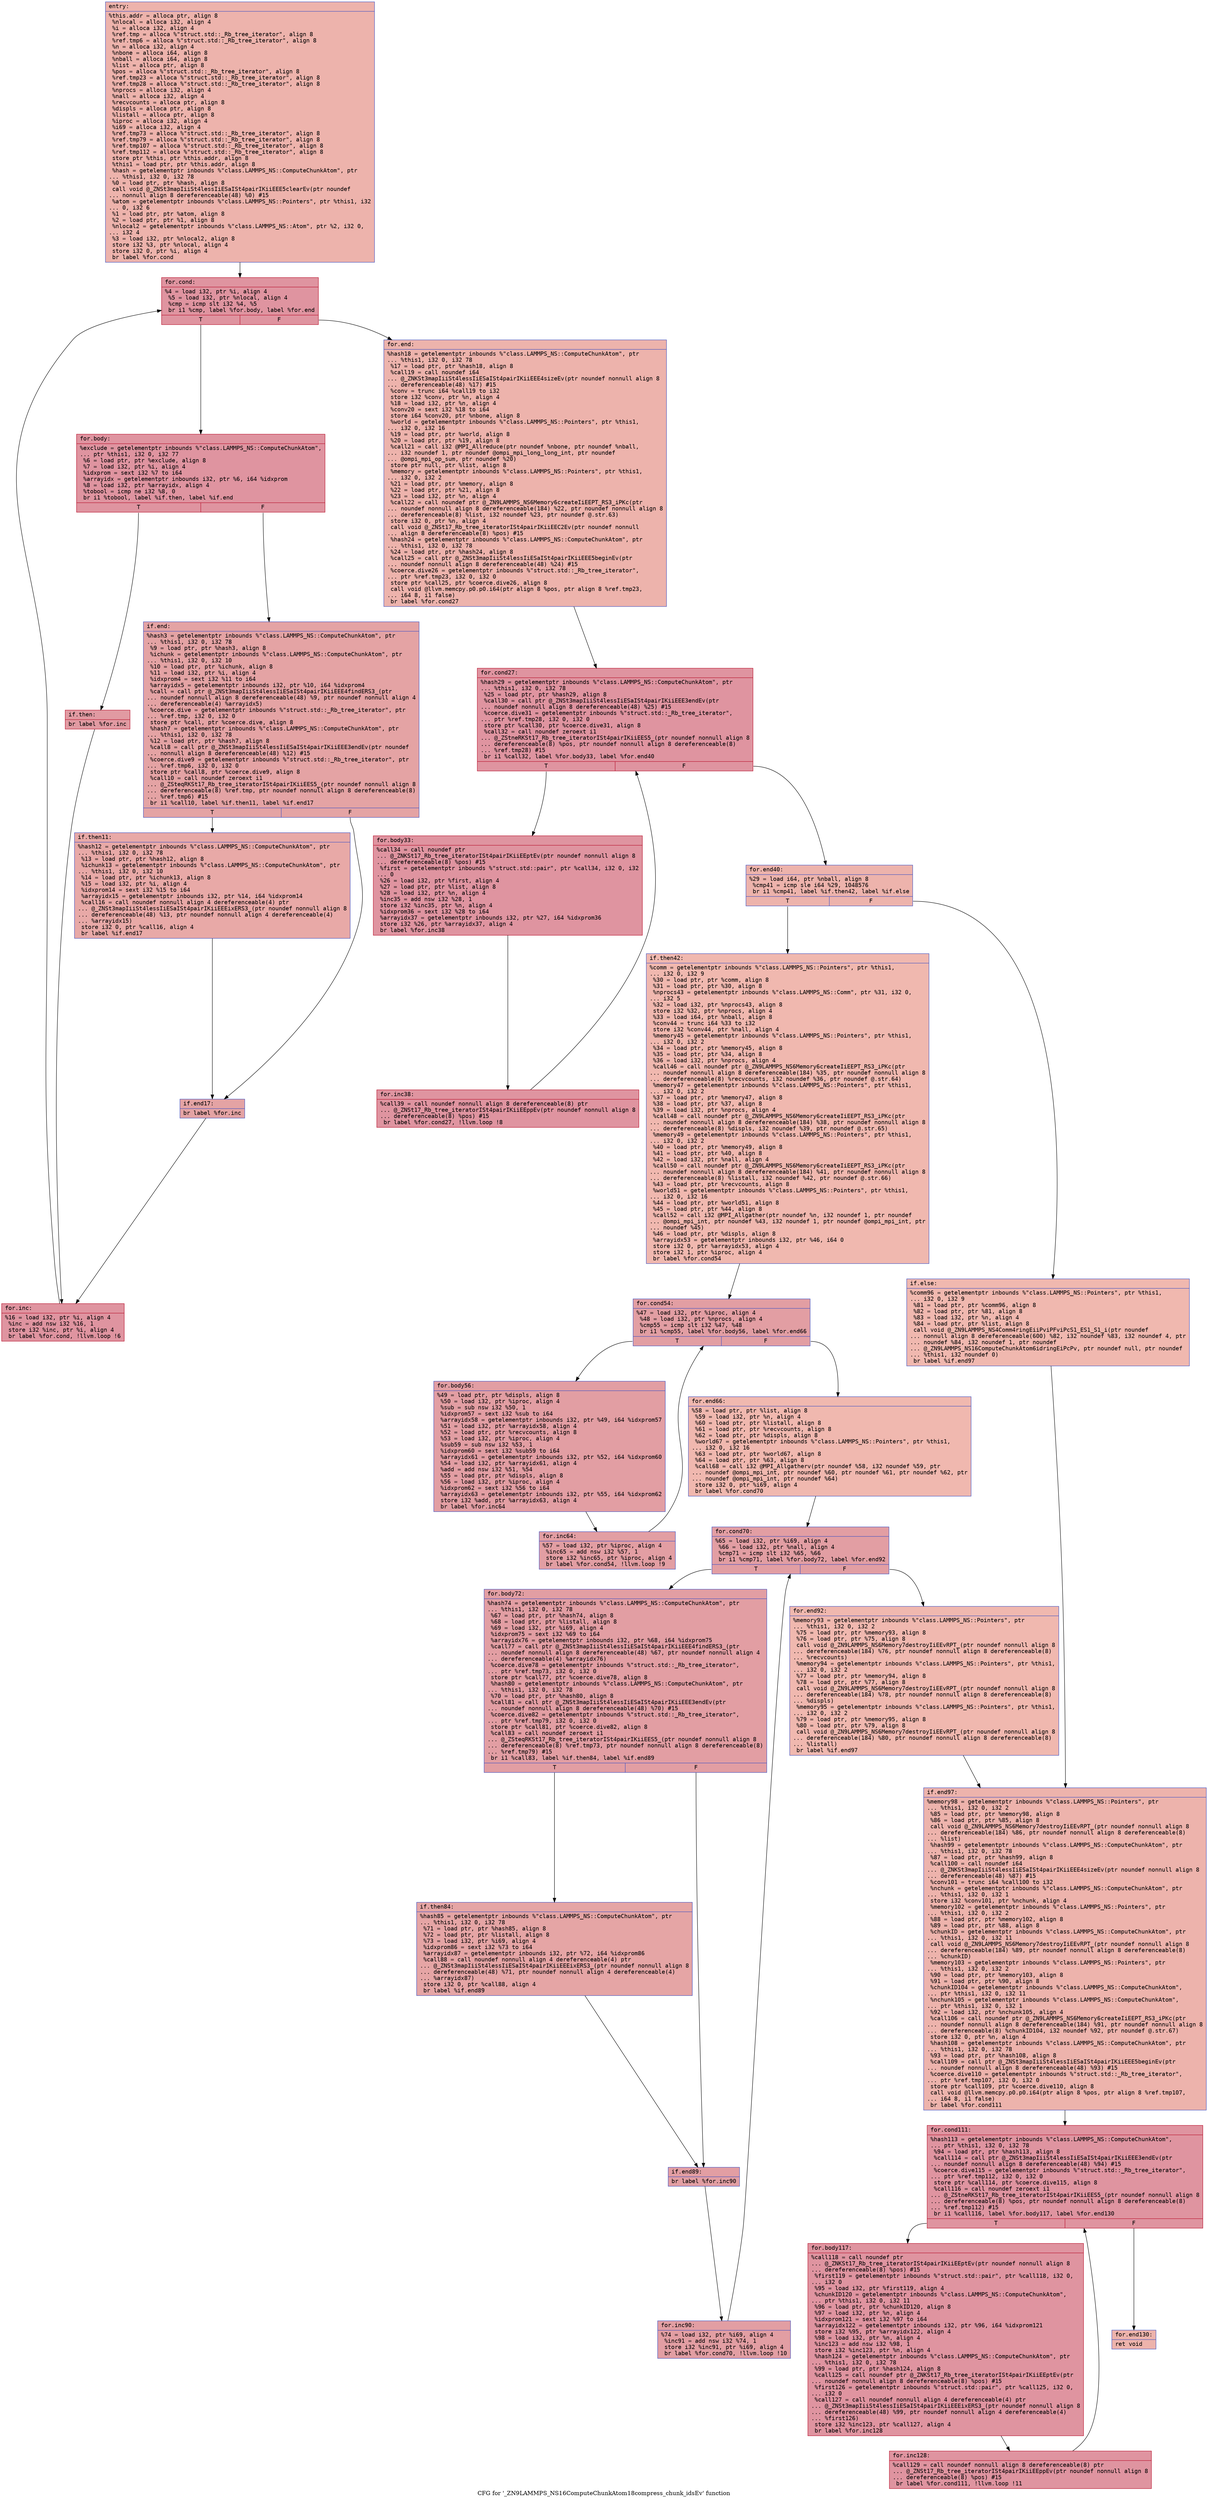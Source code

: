 digraph "CFG for '_ZN9LAMMPS_NS16ComputeChunkAtom18compress_chunk_idsEv' function" {
	label="CFG for '_ZN9LAMMPS_NS16ComputeChunkAtom18compress_chunk_idsEv' function";

	Node0x56369a87b1c0 [shape=record,color="#3d50c3ff", style=filled, fillcolor="#d6524470" fontname="Courier",label="{entry:\l|  %this.addr = alloca ptr, align 8\l  %nlocal = alloca i32, align 4\l  %i = alloca i32, align 4\l  %ref.tmp = alloca %\"struct.std::_Rb_tree_iterator\", align 8\l  %ref.tmp6 = alloca %\"struct.std::_Rb_tree_iterator\", align 8\l  %n = alloca i32, align 4\l  %nbone = alloca i64, align 8\l  %nball = alloca i64, align 8\l  %list = alloca ptr, align 8\l  %pos = alloca %\"struct.std::_Rb_tree_iterator\", align 8\l  %ref.tmp23 = alloca %\"struct.std::_Rb_tree_iterator\", align 8\l  %ref.tmp28 = alloca %\"struct.std::_Rb_tree_iterator\", align 8\l  %nprocs = alloca i32, align 4\l  %nall = alloca i32, align 4\l  %recvcounts = alloca ptr, align 8\l  %displs = alloca ptr, align 8\l  %listall = alloca ptr, align 8\l  %iproc = alloca i32, align 4\l  %i69 = alloca i32, align 4\l  %ref.tmp73 = alloca %\"struct.std::_Rb_tree_iterator\", align 8\l  %ref.tmp79 = alloca %\"struct.std::_Rb_tree_iterator\", align 8\l  %ref.tmp107 = alloca %\"struct.std::_Rb_tree_iterator\", align 8\l  %ref.tmp112 = alloca %\"struct.std::_Rb_tree_iterator\", align 8\l  store ptr %this, ptr %this.addr, align 8\l  %this1 = load ptr, ptr %this.addr, align 8\l  %hash = getelementptr inbounds %\"class.LAMMPS_NS::ComputeChunkAtom\", ptr\l... %this1, i32 0, i32 78\l  %0 = load ptr, ptr %hash, align 8\l  call void @_ZNSt3mapIiiSt4lessIiESaISt4pairIKiiEEE5clearEv(ptr noundef\l... nonnull align 8 dereferenceable(48) %0) #15\l  %atom = getelementptr inbounds %\"class.LAMMPS_NS::Pointers\", ptr %this1, i32\l... 0, i32 6\l  %1 = load ptr, ptr %atom, align 8\l  %2 = load ptr, ptr %1, align 8\l  %nlocal2 = getelementptr inbounds %\"class.LAMMPS_NS::Atom\", ptr %2, i32 0,\l... i32 4\l  %3 = load i32, ptr %nlocal2, align 8\l  store i32 %3, ptr %nlocal, align 4\l  store i32 0, ptr %i, align 4\l  br label %for.cond\l}"];
	Node0x56369a87b1c0 -> Node0x56369a880330[tooltip="entry -> for.cond\nProbability 100.00%" ];
	Node0x56369a880330 [shape=record,color="#b70d28ff", style=filled, fillcolor="#b70d2870" fontname="Courier",label="{for.cond:\l|  %4 = load i32, ptr %i, align 4\l  %5 = load i32, ptr %nlocal, align 4\l  %cmp = icmp slt i32 %4, %5\l  br i1 %cmp, label %for.body, label %for.end\l|{<s0>T|<s1>F}}"];
	Node0x56369a880330:s0 -> Node0x56369a8805d0[tooltip="for.cond -> for.body\nProbability 96.88%" ];
	Node0x56369a880330:s1 -> Node0x56369a880650[tooltip="for.cond -> for.end\nProbability 3.12%" ];
	Node0x56369a8805d0 [shape=record,color="#b70d28ff", style=filled, fillcolor="#b70d2870" fontname="Courier",label="{for.body:\l|  %exclude = getelementptr inbounds %\"class.LAMMPS_NS::ComputeChunkAtom\",\l... ptr %this1, i32 0, i32 77\l  %6 = load ptr, ptr %exclude, align 8\l  %7 = load i32, ptr %i, align 4\l  %idxprom = sext i32 %7 to i64\l  %arrayidx = getelementptr inbounds i32, ptr %6, i64 %idxprom\l  %8 = load i32, ptr %arrayidx, align 4\l  %tobool = icmp ne i32 %8, 0\l  br i1 %tobool, label %if.then, label %if.end\l|{<s0>T|<s1>F}}"];
	Node0x56369a8805d0:s0 -> Node0x56369a880be0[tooltip="for.body -> if.then\nProbability 62.50%" ];
	Node0x56369a8805d0:s1 -> Node0x56369a880c50[tooltip="for.body -> if.end\nProbability 37.50%" ];
	Node0x56369a880be0 [shape=record,color="#b70d28ff", style=filled, fillcolor="#bb1b2c70" fontname="Courier",label="{if.then:\l|  br label %for.inc\l}"];
	Node0x56369a880be0 -> Node0x56369a880d70[tooltip="if.then -> for.inc\nProbability 100.00%" ];
	Node0x56369a880c50 [shape=record,color="#3d50c3ff", style=filled, fillcolor="#c32e3170" fontname="Courier",label="{if.end:\l|  %hash3 = getelementptr inbounds %\"class.LAMMPS_NS::ComputeChunkAtom\", ptr\l... %this1, i32 0, i32 78\l  %9 = load ptr, ptr %hash3, align 8\l  %ichunk = getelementptr inbounds %\"class.LAMMPS_NS::ComputeChunkAtom\", ptr\l... %this1, i32 0, i32 10\l  %10 = load ptr, ptr %ichunk, align 8\l  %11 = load i32, ptr %i, align 4\l  %idxprom4 = sext i32 %11 to i64\l  %arrayidx5 = getelementptr inbounds i32, ptr %10, i64 %idxprom4\l  %call = call ptr @_ZNSt3mapIiiSt4lessIiESaISt4pairIKiiEEE4findERS3_(ptr\l... noundef nonnull align 8 dereferenceable(48) %9, ptr noundef nonnull align 4\l... dereferenceable(4) %arrayidx5)\l  %coerce.dive = getelementptr inbounds %\"struct.std::_Rb_tree_iterator\", ptr\l... %ref.tmp, i32 0, i32 0\l  store ptr %call, ptr %coerce.dive, align 8\l  %hash7 = getelementptr inbounds %\"class.LAMMPS_NS::ComputeChunkAtom\", ptr\l... %this1, i32 0, i32 78\l  %12 = load ptr, ptr %hash7, align 8\l  %call8 = call ptr @_ZNSt3mapIiiSt4lessIiESaISt4pairIKiiEEE3endEv(ptr noundef\l... nonnull align 8 dereferenceable(48) %12) #15\l  %coerce.dive9 = getelementptr inbounds %\"struct.std::_Rb_tree_iterator\", ptr\l... %ref.tmp6, i32 0, i32 0\l  store ptr %call8, ptr %coerce.dive9, align 8\l  %call10 = call noundef zeroext i1\l... @_ZSteqRKSt17_Rb_tree_iteratorISt4pairIKiiEES5_(ptr noundef nonnull align 8\l... dereferenceable(8) %ref.tmp, ptr noundef nonnull align 8 dereferenceable(8)\l... %ref.tmp6) #15\l  br i1 %call10, label %if.then11, label %if.end17\l|{<s0>T|<s1>F}}"];
	Node0x56369a880c50:s0 -> Node0x56369a87fb10[tooltip="if.end -> if.then11\nProbability 50.00%" ];
	Node0x56369a880c50:s1 -> Node0x56369a87fb90[tooltip="if.end -> if.end17\nProbability 50.00%" ];
	Node0x56369a87fb10 [shape=record,color="#3d50c3ff", style=filled, fillcolor="#ca3b3770" fontname="Courier",label="{if.then11:\l|  %hash12 = getelementptr inbounds %\"class.LAMMPS_NS::ComputeChunkAtom\", ptr\l... %this1, i32 0, i32 78\l  %13 = load ptr, ptr %hash12, align 8\l  %ichunk13 = getelementptr inbounds %\"class.LAMMPS_NS::ComputeChunkAtom\", ptr\l... %this1, i32 0, i32 10\l  %14 = load ptr, ptr %ichunk13, align 8\l  %15 = load i32, ptr %i, align 4\l  %idxprom14 = sext i32 %15 to i64\l  %arrayidx15 = getelementptr inbounds i32, ptr %14, i64 %idxprom14\l  %call16 = call noundef nonnull align 4 dereferenceable(4) ptr\l... @_ZNSt3mapIiiSt4lessIiESaISt4pairIKiiEEEixERS3_(ptr noundef nonnull align 8\l... dereferenceable(48) %13, ptr noundef nonnull align 4 dereferenceable(4)\l... %arrayidx15)\l  store i32 0, ptr %call16, align 4\l  br label %if.end17\l}"];
	Node0x56369a87fb10 -> Node0x56369a87fb90[tooltip="if.then11 -> if.end17\nProbability 100.00%" ];
	Node0x56369a87fb90 [shape=record,color="#3d50c3ff", style=filled, fillcolor="#c32e3170" fontname="Courier",label="{if.end17:\l|  br label %for.inc\l}"];
	Node0x56369a87fb90 -> Node0x56369a880d70[tooltip="if.end17 -> for.inc\nProbability 100.00%" ];
	Node0x56369a880d70 [shape=record,color="#b70d28ff", style=filled, fillcolor="#b70d2870" fontname="Courier",label="{for.inc:\l|  %16 = load i32, ptr %i, align 4\l  %inc = add nsw i32 %16, 1\l  store i32 %inc, ptr %i, align 4\l  br label %for.cond, !llvm.loop !6\l}"];
	Node0x56369a880d70 -> Node0x56369a880330[tooltip="for.inc -> for.cond\nProbability 100.00%" ];
	Node0x56369a880650 [shape=record,color="#3d50c3ff", style=filled, fillcolor="#d6524470" fontname="Courier",label="{for.end:\l|  %hash18 = getelementptr inbounds %\"class.LAMMPS_NS::ComputeChunkAtom\", ptr\l... %this1, i32 0, i32 78\l  %17 = load ptr, ptr %hash18, align 8\l  %call19 = call noundef i64\l... @_ZNKSt3mapIiiSt4lessIiESaISt4pairIKiiEEE4sizeEv(ptr noundef nonnull align 8\l... dereferenceable(48) %17) #15\l  %conv = trunc i64 %call19 to i32\l  store i32 %conv, ptr %n, align 4\l  %18 = load i32, ptr %n, align 4\l  %conv20 = sext i32 %18 to i64\l  store i64 %conv20, ptr %nbone, align 8\l  %world = getelementptr inbounds %\"class.LAMMPS_NS::Pointers\", ptr %this1,\l... i32 0, i32 16\l  %19 = load ptr, ptr %world, align 8\l  %20 = load ptr, ptr %19, align 8\l  %call21 = call i32 @MPI_Allreduce(ptr noundef %nbone, ptr noundef %nball,\l... i32 noundef 1, ptr noundef @ompi_mpi_long_long_int, ptr noundef\l... @ompi_mpi_op_sum, ptr noundef %20)\l  store ptr null, ptr %list, align 8\l  %memory = getelementptr inbounds %\"class.LAMMPS_NS::Pointers\", ptr %this1,\l... i32 0, i32 2\l  %21 = load ptr, ptr %memory, align 8\l  %22 = load ptr, ptr %21, align 8\l  %23 = load i32, ptr %n, align 4\l  %call22 = call noundef ptr @_ZN9LAMMPS_NS6Memory6createIiEEPT_RS3_iPKc(ptr\l... noundef nonnull align 8 dereferenceable(184) %22, ptr noundef nonnull align 8\l... dereferenceable(8) %list, i32 noundef %23, ptr noundef @.str.63)\l  store i32 0, ptr %n, align 4\l  call void @_ZNSt17_Rb_tree_iteratorISt4pairIKiiEEC2Ev(ptr noundef nonnull\l... align 8 dereferenceable(8) %pos) #15\l  %hash24 = getelementptr inbounds %\"class.LAMMPS_NS::ComputeChunkAtom\", ptr\l... %this1, i32 0, i32 78\l  %24 = load ptr, ptr %hash24, align 8\l  %call25 = call ptr @_ZNSt3mapIiiSt4lessIiESaISt4pairIKiiEEE5beginEv(ptr\l... noundef nonnull align 8 dereferenceable(48) %24) #15\l  %coerce.dive26 = getelementptr inbounds %\"struct.std::_Rb_tree_iterator\",\l... ptr %ref.tmp23, i32 0, i32 0\l  store ptr %call25, ptr %coerce.dive26, align 8\l  call void @llvm.memcpy.p0.p0.i64(ptr align 8 %pos, ptr align 8 %ref.tmp23,\l... i64 8, i1 false)\l  br label %for.cond27\l}"];
	Node0x56369a880650 -> Node0x56369a884320[tooltip="for.end -> for.cond27\nProbability 100.00%" ];
	Node0x56369a884320 [shape=record,color="#b70d28ff", style=filled, fillcolor="#b70d2870" fontname="Courier",label="{for.cond27:\l|  %hash29 = getelementptr inbounds %\"class.LAMMPS_NS::ComputeChunkAtom\", ptr\l... %this1, i32 0, i32 78\l  %25 = load ptr, ptr %hash29, align 8\l  %call30 = call ptr @_ZNSt3mapIiiSt4lessIiESaISt4pairIKiiEEE3endEv(ptr\l... noundef nonnull align 8 dereferenceable(48) %25) #15\l  %coerce.dive31 = getelementptr inbounds %\"struct.std::_Rb_tree_iterator\",\l... ptr %ref.tmp28, i32 0, i32 0\l  store ptr %call30, ptr %coerce.dive31, align 8\l  %call32 = call noundef zeroext i1\l... @_ZStneRKSt17_Rb_tree_iteratorISt4pairIKiiEES5_(ptr noundef nonnull align 8\l... dereferenceable(8) %pos, ptr noundef nonnull align 8 dereferenceable(8)\l... %ref.tmp28) #15\l  br i1 %call32, label %for.body33, label %for.end40\l|{<s0>T|<s1>F}}"];
	Node0x56369a884320:s0 -> Node0x56369a884940[tooltip="for.cond27 -> for.body33\nProbability 96.88%" ];
	Node0x56369a884320:s1 -> Node0x56369a8849c0[tooltip="for.cond27 -> for.end40\nProbability 3.12%" ];
	Node0x56369a884940 [shape=record,color="#b70d28ff", style=filled, fillcolor="#b70d2870" fontname="Courier",label="{for.body33:\l|  %call34 = call noundef ptr\l... @_ZNKSt17_Rb_tree_iteratorISt4pairIKiiEEptEv(ptr noundef nonnull align 8\l... dereferenceable(8) %pos) #15\l  %first = getelementptr inbounds %\"struct.std::pair\", ptr %call34, i32 0, i32\l... 0\l  %26 = load i32, ptr %first, align 4\l  %27 = load ptr, ptr %list, align 8\l  %28 = load i32, ptr %n, align 4\l  %inc35 = add nsw i32 %28, 1\l  store i32 %inc35, ptr %n, align 4\l  %idxprom36 = sext i32 %28 to i64\l  %arrayidx37 = getelementptr inbounds i32, ptr %27, i64 %idxprom36\l  store i32 %26, ptr %arrayidx37, align 4\l  br label %for.inc38\l}"];
	Node0x56369a884940 -> Node0x56369a885220[tooltip="for.body33 -> for.inc38\nProbability 100.00%" ];
	Node0x56369a885220 [shape=record,color="#b70d28ff", style=filled, fillcolor="#b70d2870" fontname="Courier",label="{for.inc38:\l|  %call39 = call noundef nonnull align 8 dereferenceable(8) ptr\l... @_ZNSt17_Rb_tree_iteratorISt4pairIKiiEEppEv(ptr noundef nonnull align 8\l... dereferenceable(8) %pos) #15\l  br label %for.cond27, !llvm.loop !8\l}"];
	Node0x56369a885220 -> Node0x56369a884320[tooltip="for.inc38 -> for.cond27\nProbability 100.00%" ];
	Node0x56369a8849c0 [shape=record,color="#3d50c3ff", style=filled, fillcolor="#d6524470" fontname="Courier",label="{for.end40:\l|  %29 = load i64, ptr %nball, align 8\l  %cmp41 = icmp sle i64 %29, 1048576\l  br i1 %cmp41, label %if.then42, label %if.else\l|{<s0>T|<s1>F}}"];
	Node0x56369a8849c0:s0 -> Node0x56369a8857a0[tooltip="for.end40 -> if.then42\nProbability 50.00%" ];
	Node0x56369a8849c0:s1 -> Node0x56369a885820[tooltip="for.end40 -> if.else\nProbability 50.00%" ];
	Node0x56369a8857a0 [shape=record,color="#3d50c3ff", style=filled, fillcolor="#dc5d4a70" fontname="Courier",label="{if.then42:\l|  %comm = getelementptr inbounds %\"class.LAMMPS_NS::Pointers\", ptr %this1,\l... i32 0, i32 9\l  %30 = load ptr, ptr %comm, align 8\l  %31 = load ptr, ptr %30, align 8\l  %nprocs43 = getelementptr inbounds %\"class.LAMMPS_NS::Comm\", ptr %31, i32 0,\l... i32 5\l  %32 = load i32, ptr %nprocs43, align 8\l  store i32 %32, ptr %nprocs, align 4\l  %33 = load i64, ptr %nball, align 8\l  %conv44 = trunc i64 %33 to i32\l  store i32 %conv44, ptr %nall, align 4\l  %memory45 = getelementptr inbounds %\"class.LAMMPS_NS::Pointers\", ptr %this1,\l... i32 0, i32 2\l  %34 = load ptr, ptr %memory45, align 8\l  %35 = load ptr, ptr %34, align 8\l  %36 = load i32, ptr %nprocs, align 4\l  %call46 = call noundef ptr @_ZN9LAMMPS_NS6Memory6createIiEEPT_RS3_iPKc(ptr\l... noundef nonnull align 8 dereferenceable(184) %35, ptr noundef nonnull align 8\l... dereferenceable(8) %recvcounts, i32 noundef %36, ptr noundef @.str.64)\l  %memory47 = getelementptr inbounds %\"class.LAMMPS_NS::Pointers\", ptr %this1,\l... i32 0, i32 2\l  %37 = load ptr, ptr %memory47, align 8\l  %38 = load ptr, ptr %37, align 8\l  %39 = load i32, ptr %nprocs, align 4\l  %call48 = call noundef ptr @_ZN9LAMMPS_NS6Memory6createIiEEPT_RS3_iPKc(ptr\l... noundef nonnull align 8 dereferenceable(184) %38, ptr noundef nonnull align 8\l... dereferenceable(8) %displs, i32 noundef %39, ptr noundef @.str.65)\l  %memory49 = getelementptr inbounds %\"class.LAMMPS_NS::Pointers\", ptr %this1,\l... i32 0, i32 2\l  %40 = load ptr, ptr %memory49, align 8\l  %41 = load ptr, ptr %40, align 8\l  %42 = load i32, ptr %nall, align 4\l  %call50 = call noundef ptr @_ZN9LAMMPS_NS6Memory6createIiEEPT_RS3_iPKc(ptr\l... noundef nonnull align 8 dereferenceable(184) %41, ptr noundef nonnull align 8\l... dereferenceable(8) %listall, i32 noundef %42, ptr noundef @.str.66)\l  %43 = load ptr, ptr %recvcounts, align 8\l  %world51 = getelementptr inbounds %\"class.LAMMPS_NS::Pointers\", ptr %this1,\l... i32 0, i32 16\l  %44 = load ptr, ptr %world51, align 8\l  %45 = load ptr, ptr %44, align 8\l  %call52 = call i32 @MPI_Allgather(ptr noundef %n, i32 noundef 1, ptr noundef\l... @ompi_mpi_int, ptr noundef %43, i32 noundef 1, ptr noundef @ompi_mpi_int, ptr\l... noundef %45)\l  %46 = load ptr, ptr %displs, align 8\l  %arrayidx53 = getelementptr inbounds i32, ptr %46, i64 0\l  store i32 0, ptr %arrayidx53, align 4\l  store i32 1, ptr %iproc, align 4\l  br label %for.cond54\l}"];
	Node0x56369a8857a0 -> Node0x56369a881be0[tooltip="if.then42 -> for.cond54\nProbability 100.00%" ];
	Node0x56369a881be0 [shape=record,color="#3d50c3ff", style=filled, fillcolor="#be242e70" fontname="Courier",label="{for.cond54:\l|  %47 = load i32, ptr %iproc, align 4\l  %48 = load i32, ptr %nprocs, align 4\l  %cmp55 = icmp slt i32 %47, %48\l  br i1 %cmp55, label %for.body56, label %for.end66\l|{<s0>T|<s1>F}}"];
	Node0x56369a881be0:s0 -> Node0x56369a881e30[tooltip="for.cond54 -> for.body56\nProbability 96.88%" ];
	Node0x56369a881be0:s1 -> Node0x56369a881eb0[tooltip="for.cond54 -> for.end66\nProbability 3.12%" ];
	Node0x56369a881e30 [shape=record,color="#3d50c3ff", style=filled, fillcolor="#be242e70" fontname="Courier",label="{for.body56:\l|  %49 = load ptr, ptr %displs, align 8\l  %50 = load i32, ptr %iproc, align 4\l  %sub = sub nsw i32 %50, 1\l  %idxprom57 = sext i32 %sub to i64\l  %arrayidx58 = getelementptr inbounds i32, ptr %49, i64 %idxprom57\l  %51 = load i32, ptr %arrayidx58, align 4\l  %52 = load ptr, ptr %recvcounts, align 8\l  %53 = load i32, ptr %iproc, align 4\l  %sub59 = sub nsw i32 %53, 1\l  %idxprom60 = sext i32 %sub59 to i64\l  %arrayidx61 = getelementptr inbounds i32, ptr %52, i64 %idxprom60\l  %54 = load i32, ptr %arrayidx61, align 4\l  %add = add nsw i32 %51, %54\l  %55 = load ptr, ptr %displs, align 8\l  %56 = load i32, ptr %iproc, align 4\l  %idxprom62 = sext i32 %56 to i64\l  %arrayidx63 = getelementptr inbounds i32, ptr %55, i64 %idxprom62\l  store i32 %add, ptr %arrayidx63, align 4\l  br label %for.inc64\l}"];
	Node0x56369a881e30 -> Node0x56369a8890d0[tooltip="for.body56 -> for.inc64\nProbability 100.00%" ];
	Node0x56369a8890d0 [shape=record,color="#3d50c3ff", style=filled, fillcolor="#be242e70" fontname="Courier",label="{for.inc64:\l|  %57 = load i32, ptr %iproc, align 4\l  %inc65 = add nsw i32 %57, 1\l  store i32 %inc65, ptr %iproc, align 4\l  br label %for.cond54, !llvm.loop !9\l}"];
	Node0x56369a8890d0 -> Node0x56369a881be0[tooltip="for.inc64 -> for.cond54\nProbability 100.00%" ];
	Node0x56369a881eb0 [shape=record,color="#3d50c3ff", style=filled, fillcolor="#dc5d4a70" fontname="Courier",label="{for.end66:\l|  %58 = load ptr, ptr %list, align 8\l  %59 = load i32, ptr %n, align 4\l  %60 = load ptr, ptr %listall, align 8\l  %61 = load ptr, ptr %recvcounts, align 8\l  %62 = load ptr, ptr %displs, align 8\l  %world67 = getelementptr inbounds %\"class.LAMMPS_NS::Pointers\", ptr %this1,\l... i32 0, i32 16\l  %63 = load ptr, ptr %world67, align 8\l  %64 = load ptr, ptr %63, align 8\l  %call68 = call i32 @MPI_Allgatherv(ptr noundef %58, i32 noundef %59, ptr\l... noundef @ompi_mpi_int, ptr noundef %60, ptr noundef %61, ptr noundef %62, ptr\l... noundef @ompi_mpi_int, ptr noundef %64)\l  store i32 0, ptr %i69, align 4\l  br label %for.cond70\l}"];
	Node0x56369a881eb0 -> Node0x56369a889d20[tooltip="for.end66 -> for.cond70\nProbability 100.00%" ];
	Node0x56369a889d20 [shape=record,color="#3d50c3ff", style=filled, fillcolor="#be242e70" fontname="Courier",label="{for.cond70:\l|  %65 = load i32, ptr %i69, align 4\l  %66 = load i32, ptr %nall, align 4\l  %cmp71 = icmp slt i32 %65, %66\l  br i1 %cmp71, label %for.body72, label %for.end92\l|{<s0>T|<s1>F}}"];
	Node0x56369a889d20:s0 -> Node0x56369a889ed0[tooltip="for.cond70 -> for.body72\nProbability 96.88%" ];
	Node0x56369a889d20:s1 -> Node0x56369a889f50[tooltip="for.cond70 -> for.end92\nProbability 3.12%" ];
	Node0x56369a889ed0 [shape=record,color="#3d50c3ff", style=filled, fillcolor="#be242e70" fontname="Courier",label="{for.body72:\l|  %hash74 = getelementptr inbounds %\"class.LAMMPS_NS::ComputeChunkAtom\", ptr\l... %this1, i32 0, i32 78\l  %67 = load ptr, ptr %hash74, align 8\l  %68 = load ptr, ptr %listall, align 8\l  %69 = load i32, ptr %i69, align 4\l  %idxprom75 = sext i32 %69 to i64\l  %arrayidx76 = getelementptr inbounds i32, ptr %68, i64 %idxprom75\l  %call77 = call ptr @_ZNSt3mapIiiSt4lessIiESaISt4pairIKiiEEE4findERS3_(ptr\l... noundef nonnull align 8 dereferenceable(48) %67, ptr noundef nonnull align 4\l... dereferenceable(4) %arrayidx76)\l  %coerce.dive78 = getelementptr inbounds %\"struct.std::_Rb_tree_iterator\",\l... ptr %ref.tmp73, i32 0, i32 0\l  store ptr %call77, ptr %coerce.dive78, align 8\l  %hash80 = getelementptr inbounds %\"class.LAMMPS_NS::ComputeChunkAtom\", ptr\l... %this1, i32 0, i32 78\l  %70 = load ptr, ptr %hash80, align 8\l  %call81 = call ptr @_ZNSt3mapIiiSt4lessIiESaISt4pairIKiiEEE3endEv(ptr\l... noundef nonnull align 8 dereferenceable(48) %70) #15\l  %coerce.dive82 = getelementptr inbounds %\"struct.std::_Rb_tree_iterator\",\l... ptr %ref.tmp79, i32 0, i32 0\l  store ptr %call81, ptr %coerce.dive82, align 8\l  %call83 = call noundef zeroext i1\l... @_ZSteqRKSt17_Rb_tree_iteratorISt4pairIKiiEES5_(ptr noundef nonnull align 8\l... dereferenceable(8) %ref.tmp73, ptr noundef nonnull align 8 dereferenceable(8)\l... %ref.tmp79) #15\l  br i1 %call83, label %if.then84, label %if.end89\l|{<s0>T|<s1>F}}"];
	Node0x56369a889ed0:s0 -> Node0x56369a88ad80[tooltip="for.body72 -> if.then84\nProbability 50.00%" ];
	Node0x56369a889ed0:s1 -> Node0x56369a88ae00[tooltip="for.body72 -> if.end89\nProbability 50.00%" ];
	Node0x56369a88ad80 [shape=record,color="#3d50c3ff", style=filled, fillcolor="#c5333470" fontname="Courier",label="{if.then84:\l|  %hash85 = getelementptr inbounds %\"class.LAMMPS_NS::ComputeChunkAtom\", ptr\l... %this1, i32 0, i32 78\l  %71 = load ptr, ptr %hash85, align 8\l  %72 = load ptr, ptr %listall, align 8\l  %73 = load i32, ptr %i69, align 4\l  %idxprom86 = sext i32 %73 to i64\l  %arrayidx87 = getelementptr inbounds i32, ptr %72, i64 %idxprom86\l  %call88 = call noundef nonnull align 4 dereferenceable(4) ptr\l... @_ZNSt3mapIiiSt4lessIiESaISt4pairIKiiEEEixERS3_(ptr noundef nonnull align 8\l... dereferenceable(48) %71, ptr noundef nonnull align 4 dereferenceable(4)\l... %arrayidx87)\l  store i32 0, ptr %call88, align 4\l  br label %if.end89\l}"];
	Node0x56369a88ad80 -> Node0x56369a88ae00[tooltip="if.then84 -> if.end89\nProbability 100.00%" ];
	Node0x56369a88ae00 [shape=record,color="#3d50c3ff", style=filled, fillcolor="#be242e70" fontname="Courier",label="{if.end89:\l|  br label %for.inc90\l}"];
	Node0x56369a88ae00 -> Node0x56369a88b5a0[tooltip="if.end89 -> for.inc90\nProbability 100.00%" ];
	Node0x56369a88b5a0 [shape=record,color="#3d50c3ff", style=filled, fillcolor="#be242e70" fontname="Courier",label="{for.inc90:\l|  %74 = load i32, ptr %i69, align 4\l  %inc91 = add nsw i32 %74, 1\l  store i32 %inc91, ptr %i69, align 4\l  br label %for.cond70, !llvm.loop !10\l}"];
	Node0x56369a88b5a0 -> Node0x56369a889d20[tooltip="for.inc90 -> for.cond70\nProbability 100.00%" ];
	Node0x56369a889f50 [shape=record,color="#3d50c3ff", style=filled, fillcolor="#dc5d4a70" fontname="Courier",label="{for.end92:\l|  %memory93 = getelementptr inbounds %\"class.LAMMPS_NS::Pointers\", ptr\l... %this1, i32 0, i32 2\l  %75 = load ptr, ptr %memory93, align 8\l  %76 = load ptr, ptr %75, align 8\l  call void @_ZN9LAMMPS_NS6Memory7destroyIiEEvRPT_(ptr noundef nonnull align 8\l... dereferenceable(184) %76, ptr noundef nonnull align 8 dereferenceable(8)\l... %recvcounts)\l  %memory94 = getelementptr inbounds %\"class.LAMMPS_NS::Pointers\", ptr %this1,\l... i32 0, i32 2\l  %77 = load ptr, ptr %memory94, align 8\l  %78 = load ptr, ptr %77, align 8\l  call void @_ZN9LAMMPS_NS6Memory7destroyIiEEvRPT_(ptr noundef nonnull align 8\l... dereferenceable(184) %78, ptr noundef nonnull align 8 dereferenceable(8)\l... %displs)\l  %memory95 = getelementptr inbounds %\"class.LAMMPS_NS::Pointers\", ptr %this1,\l... i32 0, i32 2\l  %79 = load ptr, ptr %memory95, align 8\l  %80 = load ptr, ptr %79, align 8\l  call void @_ZN9LAMMPS_NS6Memory7destroyIiEEvRPT_(ptr noundef nonnull align 8\l... dereferenceable(184) %80, ptr noundef nonnull align 8 dereferenceable(8)\l... %listall)\l  br label %if.end97\l}"];
	Node0x56369a889f50 -> Node0x56369a88c320[tooltip="for.end92 -> if.end97\nProbability 100.00%" ];
	Node0x56369a885820 [shape=record,color="#3d50c3ff", style=filled, fillcolor="#dc5d4a70" fontname="Courier",label="{if.else:\l|  %comm96 = getelementptr inbounds %\"class.LAMMPS_NS::Pointers\", ptr %this1,\l... i32 0, i32 9\l  %81 = load ptr, ptr %comm96, align 8\l  %82 = load ptr, ptr %81, align 8\l  %83 = load i32, ptr %n, align 4\l  %84 = load ptr, ptr %list, align 8\l  call void @_ZN9LAMMPS_NS4Comm4ringEiiPviPFviPcS1_ES1_S1_i(ptr noundef\l... nonnull align 8 dereferenceable(600) %82, i32 noundef %83, i32 noundef 4, ptr\l... noundef %84, i32 noundef 1, ptr noundef\l... @_ZN9LAMMPS_NS16ComputeChunkAtom6idringEiPcPv, ptr noundef null, ptr noundef\l... %this1, i32 noundef 0)\l  br label %if.end97\l}"];
	Node0x56369a885820 -> Node0x56369a88c320[tooltip="if.else -> if.end97\nProbability 100.00%" ];
	Node0x56369a88c320 [shape=record,color="#3d50c3ff", style=filled, fillcolor="#d6524470" fontname="Courier",label="{if.end97:\l|  %memory98 = getelementptr inbounds %\"class.LAMMPS_NS::Pointers\", ptr\l... %this1, i32 0, i32 2\l  %85 = load ptr, ptr %memory98, align 8\l  %86 = load ptr, ptr %85, align 8\l  call void @_ZN9LAMMPS_NS6Memory7destroyIiEEvRPT_(ptr noundef nonnull align 8\l... dereferenceable(184) %86, ptr noundef nonnull align 8 dereferenceable(8)\l... %list)\l  %hash99 = getelementptr inbounds %\"class.LAMMPS_NS::ComputeChunkAtom\", ptr\l... %this1, i32 0, i32 78\l  %87 = load ptr, ptr %hash99, align 8\l  %call100 = call noundef i64\l... @_ZNKSt3mapIiiSt4lessIiESaISt4pairIKiiEEE4sizeEv(ptr noundef nonnull align 8\l... dereferenceable(48) %87) #15\l  %conv101 = trunc i64 %call100 to i32\l  %nchunk = getelementptr inbounds %\"class.LAMMPS_NS::ComputeChunkAtom\", ptr\l... %this1, i32 0, i32 1\l  store i32 %conv101, ptr %nchunk, align 4\l  %memory102 = getelementptr inbounds %\"class.LAMMPS_NS::Pointers\", ptr\l... %this1, i32 0, i32 2\l  %88 = load ptr, ptr %memory102, align 8\l  %89 = load ptr, ptr %88, align 8\l  %chunkID = getelementptr inbounds %\"class.LAMMPS_NS::ComputeChunkAtom\", ptr\l... %this1, i32 0, i32 11\l  call void @_ZN9LAMMPS_NS6Memory7destroyIiEEvRPT_(ptr noundef nonnull align 8\l... dereferenceable(184) %89, ptr noundef nonnull align 8 dereferenceable(8)\l... %chunkID)\l  %memory103 = getelementptr inbounds %\"class.LAMMPS_NS::Pointers\", ptr\l... %this1, i32 0, i32 2\l  %90 = load ptr, ptr %memory103, align 8\l  %91 = load ptr, ptr %90, align 8\l  %chunkID104 = getelementptr inbounds %\"class.LAMMPS_NS::ComputeChunkAtom\",\l... ptr %this1, i32 0, i32 11\l  %nchunk105 = getelementptr inbounds %\"class.LAMMPS_NS::ComputeChunkAtom\",\l... ptr %this1, i32 0, i32 1\l  %92 = load i32, ptr %nchunk105, align 4\l  %call106 = call noundef ptr @_ZN9LAMMPS_NS6Memory6createIiEEPT_RS3_iPKc(ptr\l... noundef nonnull align 8 dereferenceable(184) %91, ptr noundef nonnull align 8\l... dereferenceable(8) %chunkID104, i32 noundef %92, ptr noundef @.str.67)\l  store i32 0, ptr %n, align 4\l  %hash108 = getelementptr inbounds %\"class.LAMMPS_NS::ComputeChunkAtom\", ptr\l... %this1, i32 0, i32 78\l  %93 = load ptr, ptr %hash108, align 8\l  %call109 = call ptr @_ZNSt3mapIiiSt4lessIiESaISt4pairIKiiEEE5beginEv(ptr\l... noundef nonnull align 8 dereferenceable(48) %93) #15\l  %coerce.dive110 = getelementptr inbounds %\"struct.std::_Rb_tree_iterator\",\l... ptr %ref.tmp107, i32 0, i32 0\l  store ptr %call109, ptr %coerce.dive110, align 8\l  call void @llvm.memcpy.p0.p0.i64(ptr align 8 %pos, ptr align 8 %ref.tmp107,\l... i64 8, i1 false)\l  br label %for.cond111\l}"];
	Node0x56369a88c320 -> Node0x56369a88e2b0[tooltip="if.end97 -> for.cond111\nProbability 100.00%" ];
	Node0x56369a88e2b0 [shape=record,color="#b70d28ff", style=filled, fillcolor="#b70d2870" fontname="Courier",label="{for.cond111:\l|  %hash113 = getelementptr inbounds %\"class.LAMMPS_NS::ComputeChunkAtom\",\l... ptr %this1, i32 0, i32 78\l  %94 = load ptr, ptr %hash113, align 8\l  %call114 = call ptr @_ZNSt3mapIiiSt4lessIiESaISt4pairIKiiEEE3endEv(ptr\l... noundef nonnull align 8 dereferenceable(48) %94) #15\l  %coerce.dive115 = getelementptr inbounds %\"struct.std::_Rb_tree_iterator\",\l... ptr %ref.tmp112, i32 0, i32 0\l  store ptr %call114, ptr %coerce.dive115, align 8\l  %call116 = call noundef zeroext i1\l... @_ZStneRKSt17_Rb_tree_iteratorISt4pairIKiiEES5_(ptr noundef nonnull align 8\l... dereferenceable(8) %pos, ptr noundef nonnull align 8 dereferenceable(8)\l... %ref.tmp112) #15\l  br i1 %call116, label %for.body117, label %for.end130\l|{<s0>T|<s1>F}}"];
	Node0x56369a88e2b0:s0 -> Node0x56369a88e890[tooltip="for.cond111 -> for.body117\nProbability 96.88%" ];
	Node0x56369a88e2b0:s1 -> Node0x56369a88e910[tooltip="for.cond111 -> for.end130\nProbability 3.12%" ];
	Node0x56369a88e890 [shape=record,color="#b70d28ff", style=filled, fillcolor="#b70d2870" fontname="Courier",label="{for.body117:\l|  %call118 = call noundef ptr\l... @_ZNKSt17_Rb_tree_iteratorISt4pairIKiiEEptEv(ptr noundef nonnull align 8\l... dereferenceable(8) %pos) #15\l  %first119 = getelementptr inbounds %\"struct.std::pair\", ptr %call118, i32 0,\l... i32 0\l  %95 = load i32, ptr %first119, align 4\l  %chunkID120 = getelementptr inbounds %\"class.LAMMPS_NS::ComputeChunkAtom\",\l... ptr %this1, i32 0, i32 11\l  %96 = load ptr, ptr %chunkID120, align 8\l  %97 = load i32, ptr %n, align 4\l  %idxprom121 = sext i32 %97 to i64\l  %arrayidx122 = getelementptr inbounds i32, ptr %96, i64 %idxprom121\l  store i32 %95, ptr %arrayidx122, align 4\l  %98 = load i32, ptr %n, align 4\l  %inc123 = add nsw i32 %98, 1\l  store i32 %inc123, ptr %n, align 4\l  %hash124 = getelementptr inbounds %\"class.LAMMPS_NS::ComputeChunkAtom\", ptr\l... %this1, i32 0, i32 78\l  %99 = load ptr, ptr %hash124, align 8\l  %call125 = call noundef ptr @_ZNKSt17_Rb_tree_iteratorISt4pairIKiiEEptEv(ptr\l... noundef nonnull align 8 dereferenceable(8) %pos) #15\l  %first126 = getelementptr inbounds %\"struct.std::pair\", ptr %call125, i32 0,\l... i32 0\l  %call127 = call noundef nonnull align 4 dereferenceable(4) ptr\l... @_ZNSt3mapIiiSt4lessIiESaISt4pairIKiiEEEixERS3_(ptr noundef nonnull align 8\l... dereferenceable(48) %99, ptr noundef nonnull align 4 dereferenceable(4)\l... %first126)\l  store i32 %inc123, ptr %call127, align 4\l  br label %for.inc128\l}"];
	Node0x56369a88e890 -> Node0x56369a88ffe0[tooltip="for.body117 -> for.inc128\nProbability 100.00%" ];
	Node0x56369a88ffe0 [shape=record,color="#b70d28ff", style=filled, fillcolor="#b70d2870" fontname="Courier",label="{for.inc128:\l|  %call129 = call noundef nonnull align 8 dereferenceable(8) ptr\l... @_ZNSt17_Rb_tree_iteratorISt4pairIKiiEEppEv(ptr noundef nonnull align 8\l... dereferenceable(8) %pos) #15\l  br label %for.cond111, !llvm.loop !11\l}"];
	Node0x56369a88ffe0 -> Node0x56369a88e2b0[tooltip="for.inc128 -> for.cond111\nProbability 100.00%" ];
	Node0x56369a88e910 [shape=record,color="#3d50c3ff", style=filled, fillcolor="#d6524470" fontname="Courier",label="{for.end130:\l|  ret void\l}"];
}
